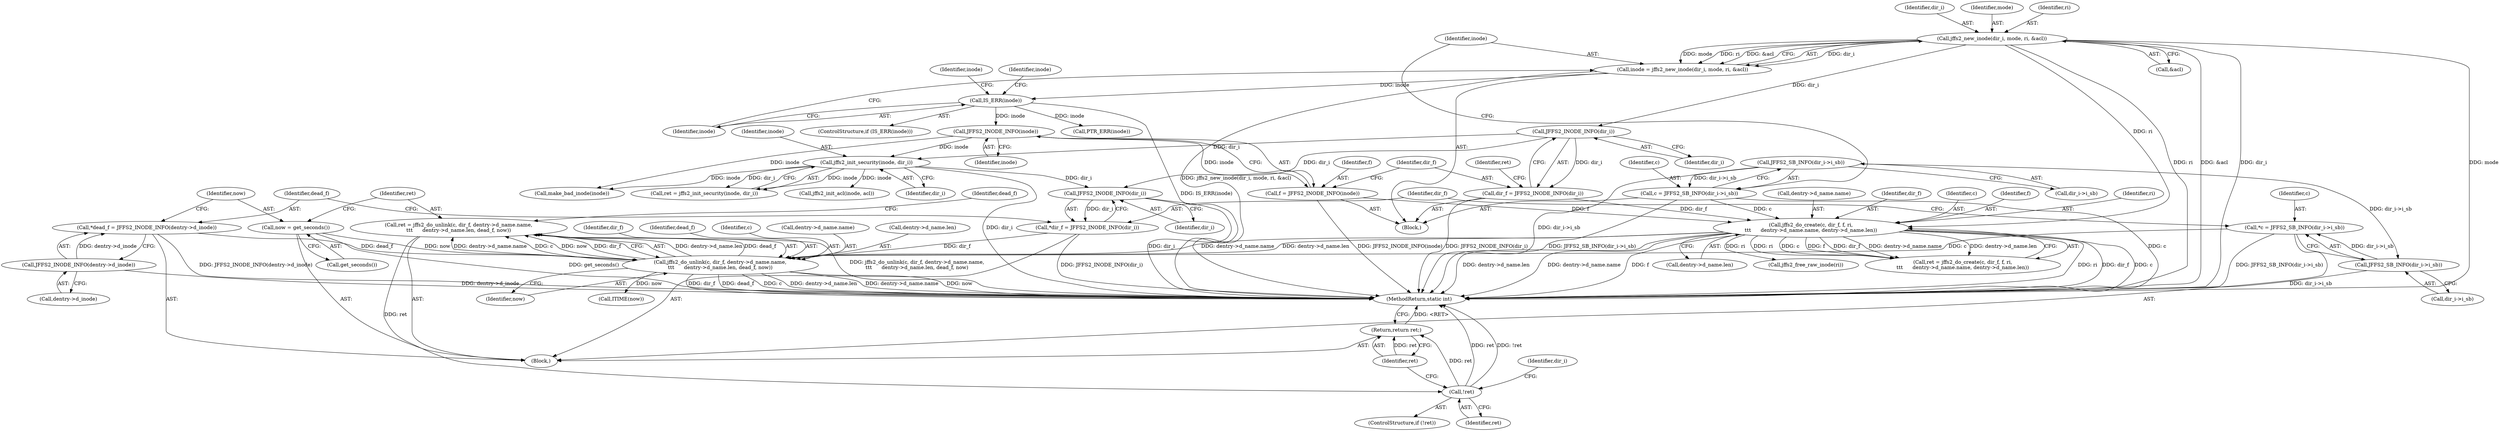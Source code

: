 digraph "0_infradead_9ed437c50d89eabae763dd422579f73fdebf288d_0@API" {
"1000257" [label="(Call,ret = jffs2_do_unlink(c, dir_f, dentry->d_name.name,\n\t\t\t      dentry->d_name.len, dead_f, now))"];
"1000259" [label="(Call,jffs2_do_unlink(c, dir_f, dentry->d_name.name,\n\t\t\t      dentry->d_name.len, dead_f, now))"];
"1000234" [label="(Call,*c = JFFS2_SB_INFO(dir_i->i_sb))"];
"1000236" [label="(Call,JFFS2_SB_INFO(dir_i->i_sb))"];
"1000127" [label="(Call,JFFS2_SB_INFO(dir_i->i_sb))"];
"1000241" [label="(Call,*dir_f = JFFS2_INODE_INFO(dir_i))"];
"1000243" [label="(Call,JFFS2_INODE_INFO(dir_i))"];
"1000179" [label="(Call,JFFS2_INODE_INFO(dir_i))"];
"1000133" [label="(Call,jffs2_new_inode(dir_i, mode, ri, &acl))"];
"1000203" [label="(Call,jffs2_init_security(inode, dir_i))"];
"1000175" [label="(Call,JFFS2_INODE_INFO(inode))"];
"1000140" [label="(Call,IS_ERR(inode))"];
"1000131" [label="(Call,inode = jffs2_new_inode(dir_i, mode, ri, &acl))"];
"1000183" [label="(Call,jffs2_do_create(c, dir_f, f, ri,\n\t\t\t      dentry->d_name.name, dentry->d_name.len))"];
"1000125" [label="(Call,c = JFFS2_SB_INFO(dir_i->i_sb))"];
"1000177" [label="(Call,dir_f = JFFS2_INODE_INFO(dir_i))"];
"1000173" [label="(Call,f = JFFS2_INODE_INFO(inode))"];
"1000246" [label="(Call,*dead_f = JFFS2_INODE_INFO(dentry->d_inode))"];
"1000248" [label="(Call,JFFS2_INODE_INFO(dentry->d_inode))"];
"1000254" [label="(Call,now = get_seconds())"];
"1000290" [label="(Call,!ret)"];
"1000302" [label="(Return,return ret;)"];
"1000493" [label="(MethodReturn,static int)"];
"1000133" [label="(Call,jffs2_new_inode(dir_i, mode, ri, &acl))"];
"1000258" [label="(Identifier,ret)"];
"1000204" [label="(Identifier,inode)"];
"1000173" [label="(Call,f = JFFS2_INODE_INFO(inode))"];
"1000255" [label="(Identifier,now)"];
"1000177" [label="(Call,dir_f = JFFS2_INODE_INFO(dir_i))"];
"1000267" [label="(Call,dentry->d_name.len)"];
"1000241" [label="(Call,*dir_f = JFFS2_INODE_INFO(dir_i))"];
"1000294" [label="(Identifier,dir_i)"];
"1000289" [label="(ControlStructure,if (!ret))"];
"1000254" [label="(Call,now = get_seconds())"];
"1000128" [label="(Call,dir_i->i_sb)"];
"1000137" [label="(Call,&acl)"];
"1000291" [label="(Identifier,ret)"];
"1000141" [label="(Identifier,inode)"];
"1000134" [label="(Identifier,dir_i)"];
"1000184" [label="(Identifier,c)"];
"1000186" [label="(Identifier,f)"];
"1000203" [label="(Call,jffs2_init_security(inode, dir_i))"];
"1000125" [label="(Call,c = JFFS2_SB_INFO(dir_i->i_sb))"];
"1000247" [label="(Identifier,dead_f)"];
"1000182" [label="(Identifier,ret)"];
"1000174" [label="(Identifier,f)"];
"1000257" [label="(Call,ret = jffs2_do_unlink(c, dir_f, dentry->d_name.name,\n\t\t\t      dentry->d_name.len, dead_f, now))"];
"1000261" [label="(Identifier,dir_f)"];
"1000140" [label="(Call,IS_ERR(inode))"];
"1000256" [label="(Call,get_seconds())"];
"1000187" [label="(Identifier,ri)"];
"1000272" [label="(Identifier,dead_f)"];
"1000211" [label="(Call,jffs2_init_acl(inode, acl))"];
"1000234" [label="(Call,*c = JFFS2_SB_INFO(dir_i->i_sb))"];
"1000145" [label="(Identifier,inode)"];
"1000217" [label="(Call,jffs2_free_raw_inode(ri))"];
"1000183" [label="(Call,jffs2_do_create(c, dir_f, f, ri,\n\t\t\t      dentry->d_name.name, dentry->d_name.len))"];
"1000127" [label="(Call,JFFS2_SB_INFO(dir_i->i_sb))"];
"1000126" [label="(Identifier,c)"];
"1000144" [label="(Call,PTR_ERR(inode))"];
"1000178" [label="(Identifier,dir_f)"];
"1000205" [label="(Identifier,dir_i)"];
"1000248" [label="(Call,JFFS2_INODE_INFO(dentry->d_inode))"];
"1000259" [label="(Call,jffs2_do_unlink(c, dir_f, dentry->d_name.name,\n\t\t\t      dentry->d_name.len, dead_f, now))"];
"1000236" [label="(Call,JFFS2_SB_INFO(dir_i->i_sb))"];
"1000201" [label="(Call,ret = jffs2_init_security(inode, dir_i))"];
"1000302" [label="(Return,return ret;)"];
"1000244" [label="(Identifier,dir_i)"];
"1000249" [label="(Call,dentry->d_inode)"];
"1000176" [label="(Identifier,inode)"];
"1000135" [label="(Identifier,mode)"];
"1000290" [label="(Call,!ret)"];
"1000273" [label="(Identifier,now)"];
"1000111" [label="(Block,)"];
"1000235" [label="(Identifier,c)"];
"1000260" [label="(Identifier,c)"];
"1000139" [label="(ControlStructure,if (IS_ERR(inode)))"];
"1000242" [label="(Identifier,dir_f)"];
"1000237" [label="(Call,dir_i->i_sb)"];
"1000175" [label="(Call,JFFS2_INODE_INFO(inode))"];
"1000148" [label="(Identifier,inode)"];
"1000180" [label="(Identifier,dir_i)"];
"1000228" [label="(Call,make_bad_inode(inode))"];
"1000300" [label="(Call,ITIME(now))"];
"1000303" [label="(Identifier,ret)"];
"1000243" [label="(Call,JFFS2_INODE_INFO(dir_i))"];
"1000232" [label="(Block,)"];
"1000132" [label="(Identifier,inode)"];
"1000188" [label="(Call,dentry->d_name.name)"];
"1000246" [label="(Call,*dead_f = JFFS2_INODE_INFO(dentry->d_inode))"];
"1000179" [label="(Call,JFFS2_INODE_INFO(dir_i))"];
"1000181" [label="(Call,ret = jffs2_do_create(c, dir_f, f, ri,\n\t\t\t      dentry->d_name.name, dentry->d_name.len))"];
"1000131" [label="(Call,inode = jffs2_new_inode(dir_i, mode, ri, &acl))"];
"1000193" [label="(Call,dentry->d_name.len)"];
"1000185" [label="(Identifier,dir_f)"];
"1000276" [label="(Identifier,dead_f)"];
"1000262" [label="(Call,dentry->d_name.name)"];
"1000136" [label="(Identifier,ri)"];
"1000257" -> "1000232"  [label="AST: "];
"1000257" -> "1000259"  [label="CFG: "];
"1000258" -> "1000257"  [label="AST: "];
"1000259" -> "1000257"  [label="AST: "];
"1000276" -> "1000257"  [label="CFG: "];
"1000257" -> "1000493"  [label="DDG: jffs2_do_unlink(c, dir_f, dentry->d_name.name,\n\t\t\t      dentry->d_name.len, dead_f, now)"];
"1000259" -> "1000257"  [label="DDG: dentry->d_name.len"];
"1000259" -> "1000257"  [label="DDG: dead_f"];
"1000259" -> "1000257"  [label="DDG: dentry->d_name.name"];
"1000259" -> "1000257"  [label="DDG: c"];
"1000259" -> "1000257"  [label="DDG: now"];
"1000259" -> "1000257"  [label="DDG: dir_f"];
"1000257" -> "1000290"  [label="DDG: ret"];
"1000259" -> "1000273"  [label="CFG: "];
"1000260" -> "1000259"  [label="AST: "];
"1000261" -> "1000259"  [label="AST: "];
"1000262" -> "1000259"  [label="AST: "];
"1000267" -> "1000259"  [label="AST: "];
"1000272" -> "1000259"  [label="AST: "];
"1000273" -> "1000259"  [label="AST: "];
"1000259" -> "1000493"  [label="DDG: c"];
"1000259" -> "1000493"  [label="DDG: dentry->d_name.len"];
"1000259" -> "1000493"  [label="DDG: dentry->d_name.name"];
"1000259" -> "1000493"  [label="DDG: now"];
"1000259" -> "1000493"  [label="DDG: dir_f"];
"1000259" -> "1000493"  [label="DDG: dead_f"];
"1000234" -> "1000259"  [label="DDG: c"];
"1000241" -> "1000259"  [label="DDG: dir_f"];
"1000183" -> "1000259"  [label="DDG: dentry->d_name.name"];
"1000183" -> "1000259"  [label="DDG: dentry->d_name.len"];
"1000246" -> "1000259"  [label="DDG: dead_f"];
"1000254" -> "1000259"  [label="DDG: now"];
"1000259" -> "1000300"  [label="DDG: now"];
"1000234" -> "1000232"  [label="AST: "];
"1000234" -> "1000236"  [label="CFG: "];
"1000235" -> "1000234"  [label="AST: "];
"1000236" -> "1000234"  [label="AST: "];
"1000242" -> "1000234"  [label="CFG: "];
"1000234" -> "1000493"  [label="DDG: JFFS2_SB_INFO(dir_i->i_sb)"];
"1000236" -> "1000234"  [label="DDG: dir_i->i_sb"];
"1000236" -> "1000237"  [label="CFG: "];
"1000237" -> "1000236"  [label="AST: "];
"1000236" -> "1000493"  [label="DDG: dir_i->i_sb"];
"1000127" -> "1000236"  [label="DDG: dir_i->i_sb"];
"1000127" -> "1000125"  [label="AST: "];
"1000127" -> "1000128"  [label="CFG: "];
"1000128" -> "1000127"  [label="AST: "];
"1000125" -> "1000127"  [label="CFG: "];
"1000127" -> "1000493"  [label="DDG: dir_i->i_sb"];
"1000127" -> "1000125"  [label="DDG: dir_i->i_sb"];
"1000241" -> "1000232"  [label="AST: "];
"1000241" -> "1000243"  [label="CFG: "];
"1000242" -> "1000241"  [label="AST: "];
"1000243" -> "1000241"  [label="AST: "];
"1000247" -> "1000241"  [label="CFG: "];
"1000241" -> "1000493"  [label="DDG: JFFS2_INODE_INFO(dir_i)"];
"1000243" -> "1000241"  [label="DDG: dir_i"];
"1000243" -> "1000244"  [label="CFG: "];
"1000244" -> "1000243"  [label="AST: "];
"1000243" -> "1000493"  [label="DDG: dir_i"];
"1000179" -> "1000243"  [label="DDG: dir_i"];
"1000203" -> "1000243"  [label="DDG: dir_i"];
"1000179" -> "1000177"  [label="AST: "];
"1000179" -> "1000180"  [label="CFG: "];
"1000180" -> "1000179"  [label="AST: "];
"1000177" -> "1000179"  [label="CFG: "];
"1000179" -> "1000177"  [label="DDG: dir_i"];
"1000133" -> "1000179"  [label="DDG: dir_i"];
"1000179" -> "1000203"  [label="DDG: dir_i"];
"1000133" -> "1000131"  [label="AST: "];
"1000133" -> "1000137"  [label="CFG: "];
"1000134" -> "1000133"  [label="AST: "];
"1000135" -> "1000133"  [label="AST: "];
"1000136" -> "1000133"  [label="AST: "];
"1000137" -> "1000133"  [label="AST: "];
"1000131" -> "1000133"  [label="CFG: "];
"1000133" -> "1000493"  [label="DDG: dir_i"];
"1000133" -> "1000493"  [label="DDG: mode"];
"1000133" -> "1000493"  [label="DDG: ri"];
"1000133" -> "1000493"  [label="DDG: &acl"];
"1000133" -> "1000131"  [label="DDG: dir_i"];
"1000133" -> "1000131"  [label="DDG: mode"];
"1000133" -> "1000131"  [label="DDG: ri"];
"1000133" -> "1000131"  [label="DDG: &acl"];
"1000133" -> "1000183"  [label="DDG: ri"];
"1000203" -> "1000201"  [label="AST: "];
"1000203" -> "1000205"  [label="CFG: "];
"1000204" -> "1000203"  [label="AST: "];
"1000205" -> "1000203"  [label="AST: "];
"1000201" -> "1000203"  [label="CFG: "];
"1000203" -> "1000493"  [label="DDG: dir_i"];
"1000203" -> "1000201"  [label="DDG: inode"];
"1000203" -> "1000201"  [label="DDG: dir_i"];
"1000175" -> "1000203"  [label="DDG: inode"];
"1000203" -> "1000211"  [label="DDG: inode"];
"1000203" -> "1000228"  [label="DDG: inode"];
"1000175" -> "1000173"  [label="AST: "];
"1000175" -> "1000176"  [label="CFG: "];
"1000176" -> "1000175"  [label="AST: "];
"1000173" -> "1000175"  [label="CFG: "];
"1000175" -> "1000173"  [label="DDG: inode"];
"1000140" -> "1000175"  [label="DDG: inode"];
"1000175" -> "1000228"  [label="DDG: inode"];
"1000140" -> "1000139"  [label="AST: "];
"1000140" -> "1000141"  [label="CFG: "];
"1000141" -> "1000140"  [label="AST: "];
"1000145" -> "1000140"  [label="CFG: "];
"1000148" -> "1000140"  [label="CFG: "];
"1000140" -> "1000493"  [label="DDG: IS_ERR(inode)"];
"1000131" -> "1000140"  [label="DDG: inode"];
"1000140" -> "1000144"  [label="DDG: inode"];
"1000131" -> "1000111"  [label="AST: "];
"1000132" -> "1000131"  [label="AST: "];
"1000141" -> "1000131"  [label="CFG: "];
"1000131" -> "1000493"  [label="DDG: jffs2_new_inode(dir_i, mode, ri, &acl)"];
"1000183" -> "1000181"  [label="AST: "];
"1000183" -> "1000193"  [label="CFG: "];
"1000184" -> "1000183"  [label="AST: "];
"1000185" -> "1000183"  [label="AST: "];
"1000186" -> "1000183"  [label="AST: "];
"1000187" -> "1000183"  [label="AST: "];
"1000188" -> "1000183"  [label="AST: "];
"1000193" -> "1000183"  [label="AST: "];
"1000181" -> "1000183"  [label="CFG: "];
"1000183" -> "1000493"  [label="DDG: dentry->d_name.name"];
"1000183" -> "1000493"  [label="DDG: f"];
"1000183" -> "1000493"  [label="DDG: ri"];
"1000183" -> "1000493"  [label="DDG: dir_f"];
"1000183" -> "1000493"  [label="DDG: c"];
"1000183" -> "1000493"  [label="DDG: dentry->d_name.len"];
"1000183" -> "1000181"  [label="DDG: ri"];
"1000183" -> "1000181"  [label="DDG: c"];
"1000183" -> "1000181"  [label="DDG: f"];
"1000183" -> "1000181"  [label="DDG: dir_f"];
"1000183" -> "1000181"  [label="DDG: dentry->d_name.name"];
"1000183" -> "1000181"  [label="DDG: dentry->d_name.len"];
"1000125" -> "1000183"  [label="DDG: c"];
"1000177" -> "1000183"  [label="DDG: dir_f"];
"1000173" -> "1000183"  [label="DDG: f"];
"1000183" -> "1000217"  [label="DDG: ri"];
"1000125" -> "1000111"  [label="AST: "];
"1000126" -> "1000125"  [label="AST: "];
"1000132" -> "1000125"  [label="CFG: "];
"1000125" -> "1000493"  [label="DDG: c"];
"1000125" -> "1000493"  [label="DDG: JFFS2_SB_INFO(dir_i->i_sb)"];
"1000177" -> "1000111"  [label="AST: "];
"1000178" -> "1000177"  [label="AST: "];
"1000182" -> "1000177"  [label="CFG: "];
"1000177" -> "1000493"  [label="DDG: JFFS2_INODE_INFO(dir_i)"];
"1000173" -> "1000111"  [label="AST: "];
"1000174" -> "1000173"  [label="AST: "];
"1000178" -> "1000173"  [label="CFG: "];
"1000173" -> "1000493"  [label="DDG: JFFS2_INODE_INFO(inode)"];
"1000246" -> "1000232"  [label="AST: "];
"1000246" -> "1000248"  [label="CFG: "];
"1000247" -> "1000246"  [label="AST: "];
"1000248" -> "1000246"  [label="AST: "];
"1000255" -> "1000246"  [label="CFG: "];
"1000246" -> "1000493"  [label="DDG: JFFS2_INODE_INFO(dentry->d_inode)"];
"1000248" -> "1000246"  [label="DDG: dentry->d_inode"];
"1000248" -> "1000249"  [label="CFG: "];
"1000249" -> "1000248"  [label="AST: "];
"1000248" -> "1000493"  [label="DDG: dentry->d_inode"];
"1000254" -> "1000232"  [label="AST: "];
"1000254" -> "1000256"  [label="CFG: "];
"1000255" -> "1000254"  [label="AST: "];
"1000256" -> "1000254"  [label="AST: "];
"1000258" -> "1000254"  [label="CFG: "];
"1000254" -> "1000493"  [label="DDG: get_seconds()"];
"1000290" -> "1000289"  [label="AST: "];
"1000290" -> "1000291"  [label="CFG: "];
"1000291" -> "1000290"  [label="AST: "];
"1000294" -> "1000290"  [label="CFG: "];
"1000303" -> "1000290"  [label="CFG: "];
"1000290" -> "1000493"  [label="DDG: ret"];
"1000290" -> "1000493"  [label="DDG: !ret"];
"1000290" -> "1000302"  [label="DDG: ret"];
"1000302" -> "1000232"  [label="AST: "];
"1000302" -> "1000303"  [label="CFG: "];
"1000303" -> "1000302"  [label="AST: "];
"1000493" -> "1000302"  [label="CFG: "];
"1000302" -> "1000493"  [label="DDG: <RET>"];
"1000303" -> "1000302"  [label="DDG: ret"];
}
